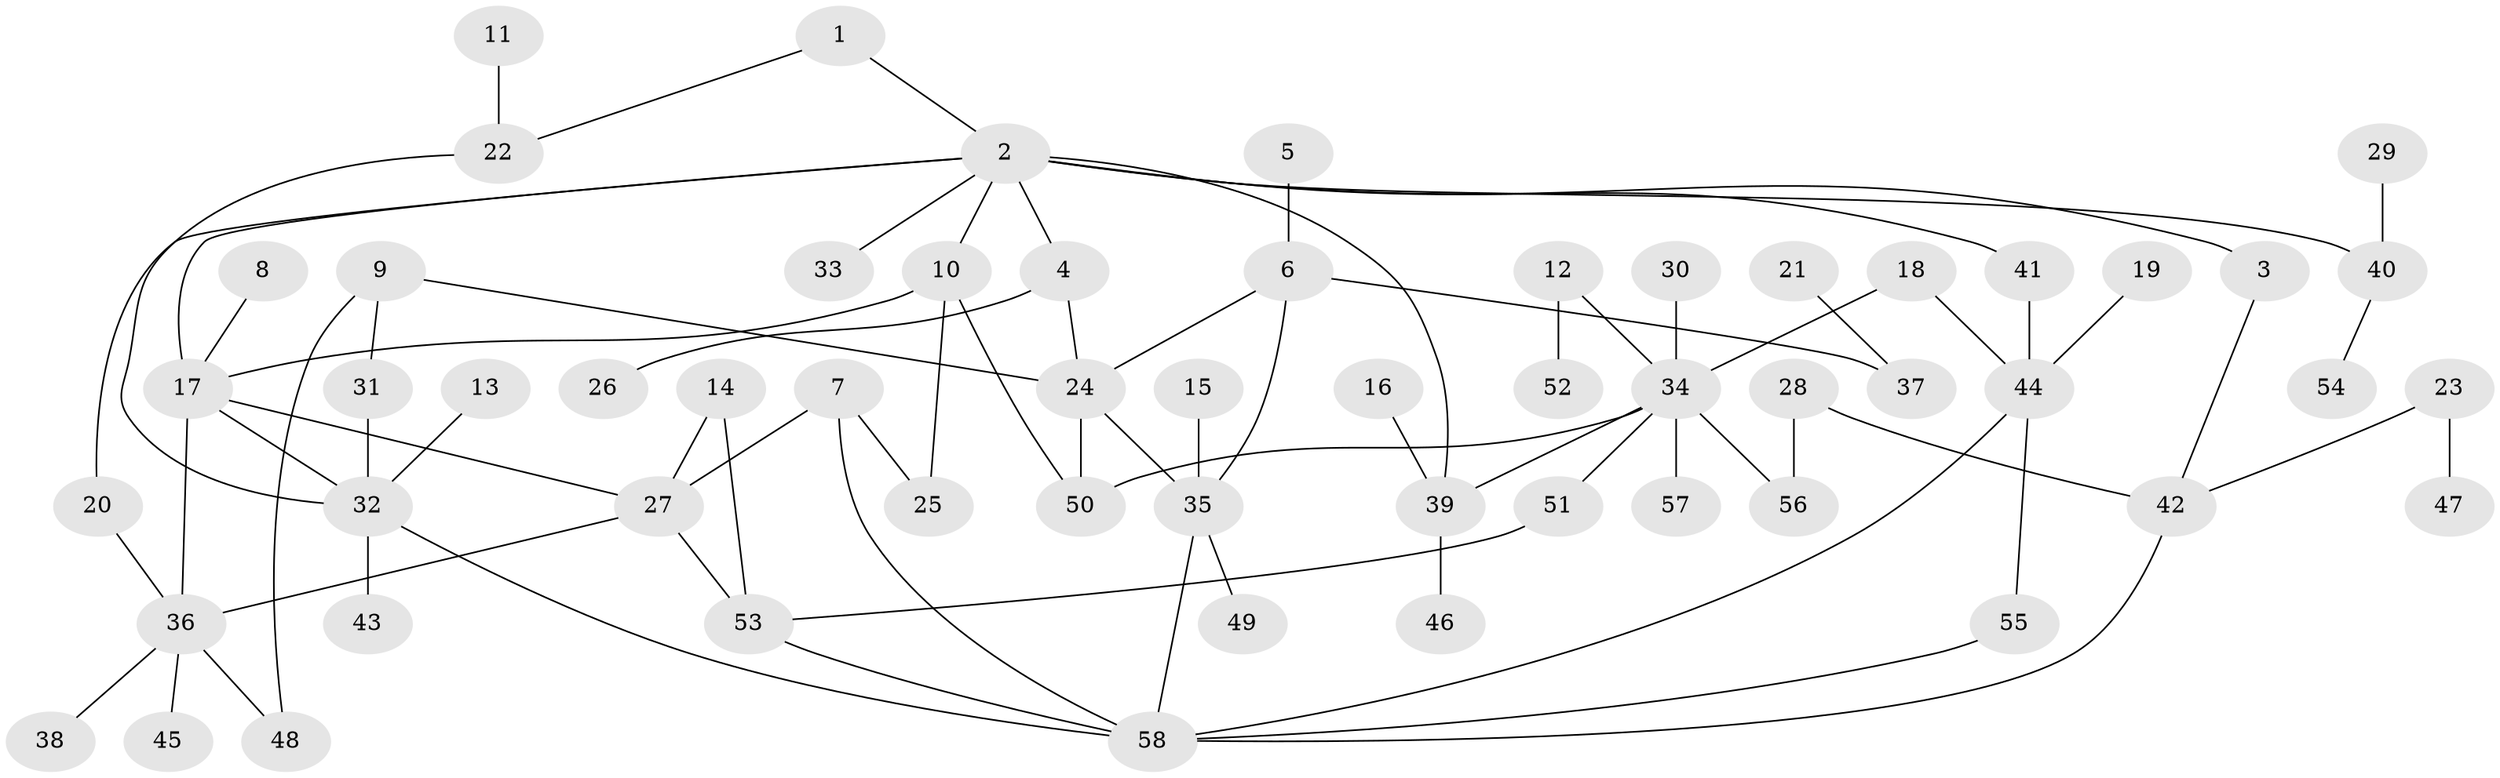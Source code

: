 // original degree distribution, {8: 0.008620689655172414, 4: 0.0603448275862069, 5: 0.0603448275862069, 7: 0.017241379310344827, 2: 0.31896551724137934, 3: 0.14655172413793102, 1: 0.3620689655172414, 6: 0.02586206896551724}
// Generated by graph-tools (version 1.1) at 2025/49/03/09/25 03:49:22]
// undirected, 58 vertices, 77 edges
graph export_dot {
graph [start="1"]
  node [color=gray90,style=filled];
  1;
  2;
  3;
  4;
  5;
  6;
  7;
  8;
  9;
  10;
  11;
  12;
  13;
  14;
  15;
  16;
  17;
  18;
  19;
  20;
  21;
  22;
  23;
  24;
  25;
  26;
  27;
  28;
  29;
  30;
  31;
  32;
  33;
  34;
  35;
  36;
  37;
  38;
  39;
  40;
  41;
  42;
  43;
  44;
  45;
  46;
  47;
  48;
  49;
  50;
  51;
  52;
  53;
  54;
  55;
  56;
  57;
  58;
  1 -- 2 [weight=1.0];
  1 -- 22 [weight=1.0];
  2 -- 3 [weight=1.0];
  2 -- 4 [weight=1.0];
  2 -- 10 [weight=1.0];
  2 -- 17 [weight=1.0];
  2 -- 20 [weight=1.0];
  2 -- 33 [weight=1.0];
  2 -- 39 [weight=1.0];
  2 -- 40 [weight=1.0];
  2 -- 41 [weight=1.0];
  3 -- 42 [weight=1.0];
  4 -- 24 [weight=1.0];
  4 -- 26 [weight=1.0];
  5 -- 6 [weight=1.0];
  6 -- 24 [weight=1.0];
  6 -- 35 [weight=1.0];
  6 -- 37 [weight=1.0];
  7 -- 25 [weight=1.0];
  7 -- 27 [weight=1.0];
  7 -- 58 [weight=1.0];
  8 -- 17 [weight=1.0];
  9 -- 24 [weight=1.0];
  9 -- 31 [weight=1.0];
  9 -- 48 [weight=1.0];
  10 -- 17 [weight=1.0];
  10 -- 25 [weight=1.0];
  10 -- 50 [weight=1.0];
  11 -- 22 [weight=1.0];
  12 -- 34 [weight=1.0];
  12 -- 52 [weight=1.0];
  13 -- 32 [weight=1.0];
  14 -- 27 [weight=1.0];
  14 -- 53 [weight=1.0];
  15 -- 35 [weight=1.0];
  16 -- 39 [weight=1.0];
  17 -- 27 [weight=1.0];
  17 -- 32 [weight=1.0];
  17 -- 36 [weight=1.0];
  18 -- 34 [weight=1.0];
  18 -- 44 [weight=1.0];
  19 -- 44 [weight=1.0];
  20 -- 36 [weight=1.0];
  21 -- 37 [weight=1.0];
  22 -- 32 [weight=1.0];
  23 -- 42 [weight=1.0];
  23 -- 47 [weight=1.0];
  24 -- 35 [weight=1.0];
  24 -- 50 [weight=1.0];
  27 -- 36 [weight=1.0];
  27 -- 53 [weight=1.0];
  28 -- 42 [weight=1.0];
  28 -- 56 [weight=1.0];
  29 -- 40 [weight=1.0];
  30 -- 34 [weight=1.0];
  31 -- 32 [weight=1.0];
  32 -- 43 [weight=1.0];
  32 -- 58 [weight=1.0];
  34 -- 39 [weight=1.0];
  34 -- 50 [weight=1.0];
  34 -- 51 [weight=1.0];
  34 -- 56 [weight=1.0];
  34 -- 57 [weight=1.0];
  35 -- 49 [weight=1.0];
  35 -- 58 [weight=1.0];
  36 -- 38 [weight=1.0];
  36 -- 45 [weight=1.0];
  36 -- 48 [weight=1.0];
  39 -- 46 [weight=1.0];
  40 -- 54 [weight=1.0];
  41 -- 44 [weight=1.0];
  42 -- 58 [weight=1.0];
  44 -- 55 [weight=1.0];
  44 -- 58 [weight=1.0];
  51 -- 53 [weight=1.0];
  53 -- 58 [weight=1.0];
  55 -- 58 [weight=1.0];
}
